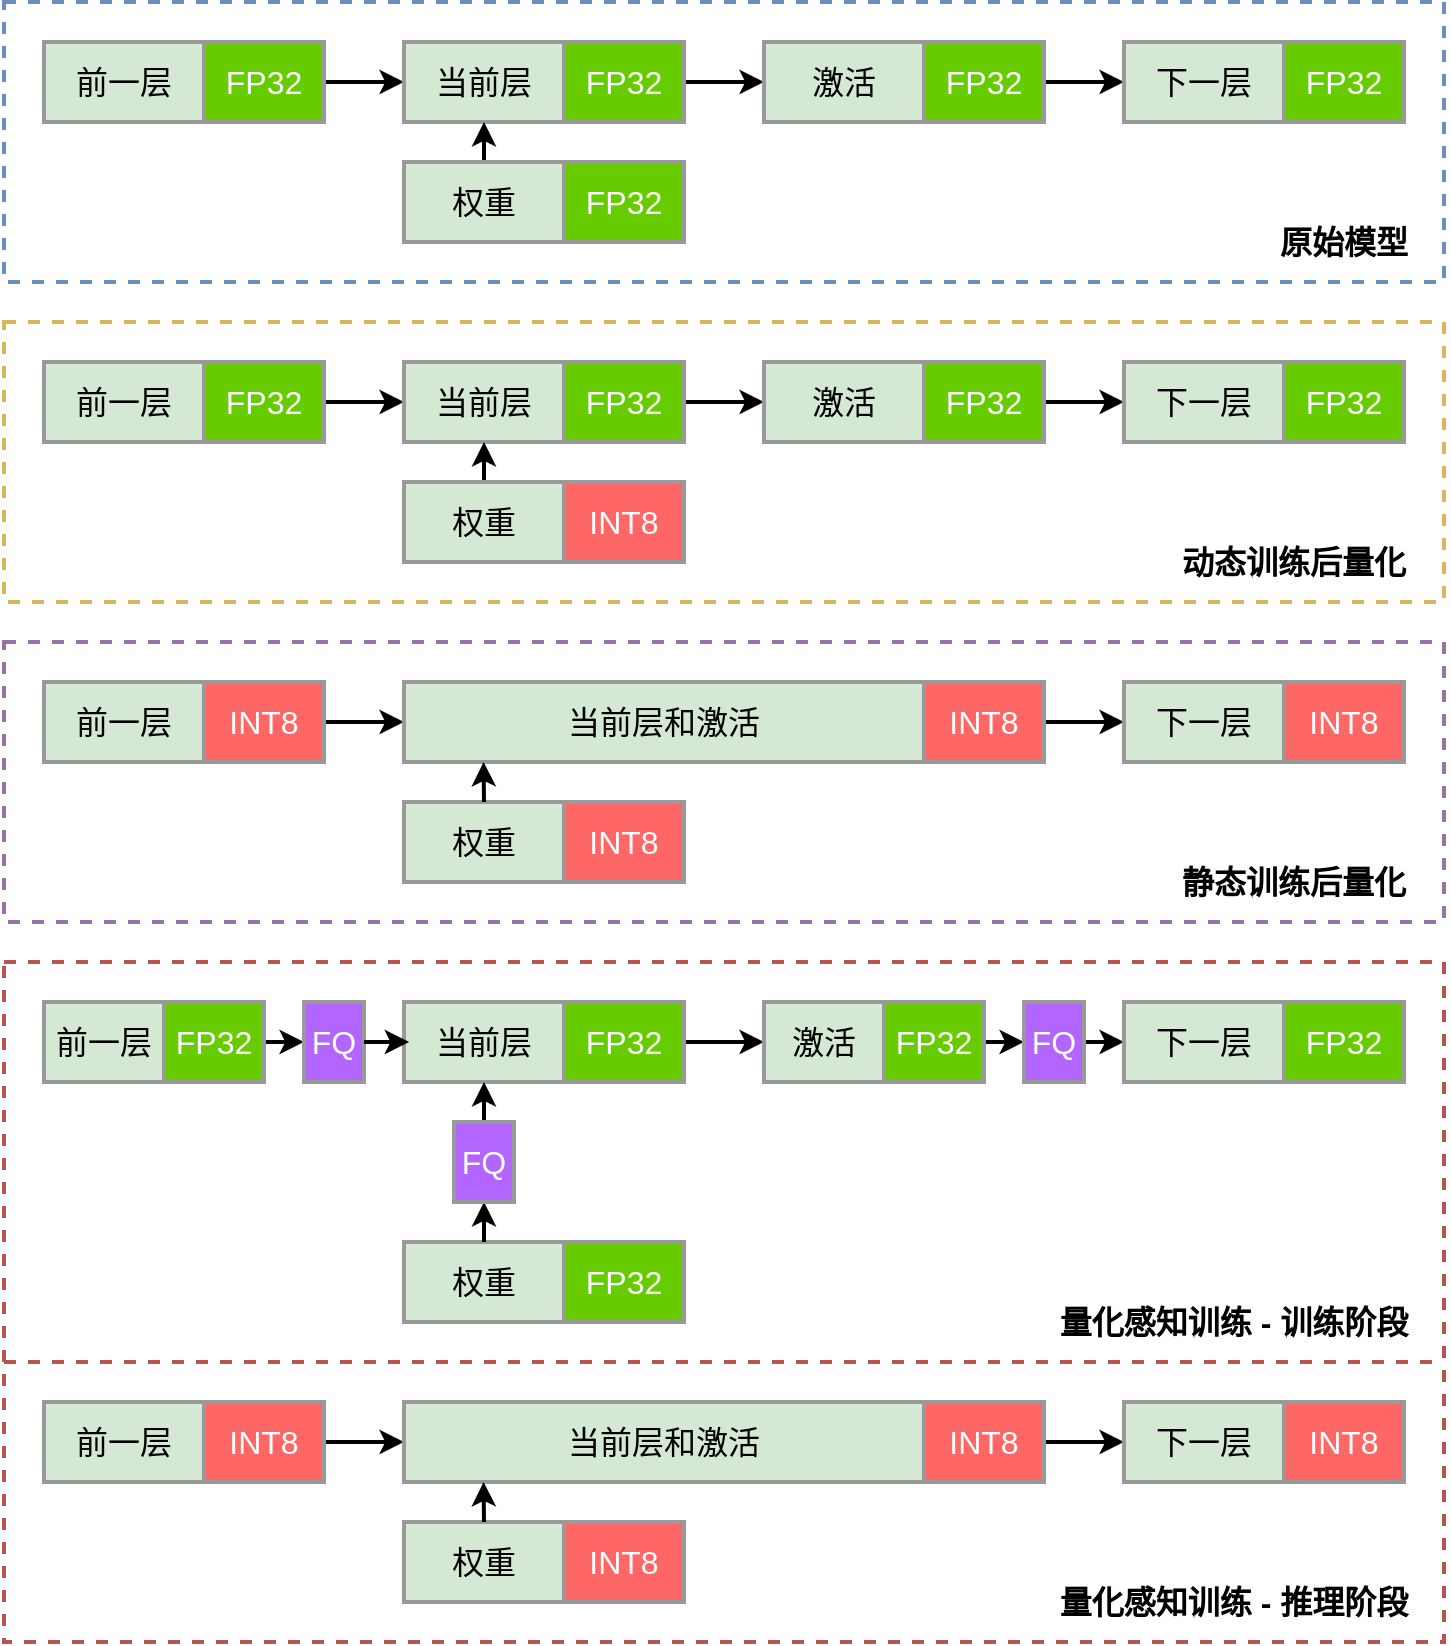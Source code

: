 <mxfile version="24.2.5" type="device">
  <diagram name="第 1 页" id="ABaq6QSCuuKPusna-wMB">
    <mxGraphModel dx="1064" dy="1396" grid="1" gridSize="10" guides="1" tooltips="1" connect="1" arrows="1" fold="1" page="1" pageScale="1" pageWidth="827" pageHeight="1169" math="0" shadow="0">
      <root>
        <mxCell id="0" />
        <mxCell id="1" parent="0" />
        <mxCell id="M2gPaBllIkVykeYbQKTM-17" value="" style="rounded=0;whiteSpace=wrap;html=1;dashed=1;strokeWidth=2;strokeColor=#6c8ebf;fillColor=none;" parent="1" vertex="1">
          <mxGeometry width="720" height="140" as="geometry" />
        </mxCell>
        <mxCell id="M2gPaBllIkVykeYbQKTM-1" value="前一层" style="rounded=0;whiteSpace=wrap;html=1;fontSize=16;strokeWidth=2;strokeColor=#999999;fillColor=#d5e8d4;" parent="1" vertex="1">
          <mxGeometry x="20" y="20" width="80" height="40" as="geometry" />
        </mxCell>
        <mxCell id="M2gPaBllIkVykeYbQKTM-11" style="edgeStyle=orthogonalEdgeStyle;rounded=0;orthogonalLoop=1;jettySize=auto;html=1;exitX=1;exitY=0.5;exitDx=0;exitDy=0;strokeWidth=2;" parent="1" source="M2gPaBllIkVykeYbQKTM-2" target="M2gPaBllIkVykeYbQKTM-3" edge="1">
          <mxGeometry relative="1" as="geometry" />
        </mxCell>
        <mxCell id="M2gPaBllIkVykeYbQKTM-2" value="FP32" style="rounded=0;whiteSpace=wrap;html=1;fontSize=16;strokeWidth=2;strokeColor=#999999;fillColor=#66CC00;fontColor=#ffffff;" parent="1" vertex="1">
          <mxGeometry x="100" y="20" width="60" height="40" as="geometry" />
        </mxCell>
        <mxCell id="M2gPaBllIkVykeYbQKTM-3" value="当前层" style="rounded=0;whiteSpace=wrap;html=1;fontSize=16;strokeWidth=2;strokeColor=#999999;fillColor=#d5e8d4;" parent="1" vertex="1">
          <mxGeometry x="200" y="20" width="80" height="40" as="geometry" />
        </mxCell>
        <mxCell id="M2gPaBllIkVykeYbQKTM-12" style="edgeStyle=orthogonalEdgeStyle;rounded=0;orthogonalLoop=1;jettySize=auto;html=1;exitX=1;exitY=0.5;exitDx=0;exitDy=0;entryX=0;entryY=0.5;entryDx=0;entryDy=0;strokeWidth=2;" parent="1" source="M2gPaBllIkVykeYbQKTM-4" target="M2gPaBllIkVykeYbQKTM-5" edge="1">
          <mxGeometry relative="1" as="geometry" />
        </mxCell>
        <mxCell id="M2gPaBllIkVykeYbQKTM-4" value="FP32" style="rounded=0;whiteSpace=wrap;html=1;fontSize=16;strokeWidth=2;strokeColor=#999999;fillColor=#66CC00;fontColor=#ffffff;" parent="1" vertex="1">
          <mxGeometry x="280" y="20" width="60" height="40" as="geometry" />
        </mxCell>
        <mxCell id="M2gPaBllIkVykeYbQKTM-5" value="激活" style="rounded=0;whiteSpace=wrap;html=1;fontSize=16;strokeWidth=2;strokeColor=#999999;fillColor=#d5e8d4;" parent="1" vertex="1">
          <mxGeometry x="380" y="20" width="80" height="40" as="geometry" />
        </mxCell>
        <mxCell id="M2gPaBllIkVykeYbQKTM-13" style="edgeStyle=orthogonalEdgeStyle;rounded=0;orthogonalLoop=1;jettySize=auto;html=1;exitX=1;exitY=0.5;exitDx=0;exitDy=0;entryX=0;entryY=0.5;entryDx=0;entryDy=0;strokeWidth=2;" parent="1" source="M2gPaBllIkVykeYbQKTM-6" target="M2gPaBllIkVykeYbQKTM-7" edge="1">
          <mxGeometry relative="1" as="geometry" />
        </mxCell>
        <mxCell id="M2gPaBllIkVykeYbQKTM-6" value="FP32" style="rounded=0;whiteSpace=wrap;html=1;fontSize=16;strokeWidth=2;strokeColor=#999999;fillColor=#66CC00;fontColor=#ffffff;" parent="1" vertex="1">
          <mxGeometry x="460" y="20" width="60" height="40" as="geometry" />
        </mxCell>
        <mxCell id="M2gPaBllIkVykeYbQKTM-7" value="下一层" style="rounded=0;whiteSpace=wrap;html=1;fontSize=16;strokeWidth=2;strokeColor=#999999;fillColor=#d5e8d4;" parent="1" vertex="1">
          <mxGeometry x="560" y="20" width="80" height="40" as="geometry" />
        </mxCell>
        <mxCell id="M2gPaBllIkVykeYbQKTM-8" value="FP32" style="rounded=0;whiteSpace=wrap;html=1;fontSize=16;strokeWidth=2;strokeColor=#999999;fillColor=#66CC00;fontColor=#ffffff;" parent="1" vertex="1">
          <mxGeometry x="640" y="20" width="60" height="40" as="geometry" />
        </mxCell>
        <mxCell id="M2gPaBllIkVykeYbQKTM-14" style="edgeStyle=orthogonalEdgeStyle;rounded=0;orthogonalLoop=1;jettySize=auto;html=1;exitX=0.5;exitY=0;exitDx=0;exitDy=0;entryX=0.5;entryY=1;entryDx=0;entryDy=0;strokeWidth=2;" parent="1" source="M2gPaBllIkVykeYbQKTM-9" target="M2gPaBllIkVykeYbQKTM-3" edge="1">
          <mxGeometry relative="1" as="geometry" />
        </mxCell>
        <mxCell id="M2gPaBllIkVykeYbQKTM-9" value="权重" style="rounded=0;whiteSpace=wrap;html=1;fontSize=16;strokeWidth=2;strokeColor=#999999;fillColor=#d5e8d4;" parent="1" vertex="1">
          <mxGeometry x="200" y="80" width="80" height="40" as="geometry" />
        </mxCell>
        <mxCell id="M2gPaBllIkVykeYbQKTM-10" value="FP32" style="rounded=0;whiteSpace=wrap;html=1;fontSize=16;strokeWidth=2;strokeColor=#999999;fillColor=#66CC00;fontColor=#ffffff;" parent="1" vertex="1">
          <mxGeometry x="280" y="80" width="60" height="40" as="geometry" />
        </mxCell>
        <mxCell id="M2gPaBllIkVykeYbQKTM-18" value="" style="rounded=0;whiteSpace=wrap;html=1;dashed=1;strokeWidth=2;strokeColor=#d6b656;fillColor=none;" parent="1" vertex="1">
          <mxGeometry y="160" width="720" height="140" as="geometry" />
        </mxCell>
        <mxCell id="M2gPaBllIkVykeYbQKTM-19" value="" style="rounded=0;whiteSpace=wrap;html=1;dashed=1;strokeWidth=2;strokeColor=#9673a6;fillColor=none;" parent="1" vertex="1">
          <mxGeometry y="320" width="720" height="140" as="geometry" />
        </mxCell>
        <mxCell id="M2gPaBllIkVykeYbQKTM-20" value="" style="rounded=0;whiteSpace=wrap;html=1;dashed=1;strokeWidth=2;strokeColor=#b85450;fillColor=none;" parent="1" vertex="1">
          <mxGeometry y="480" width="720" height="340" as="geometry" />
        </mxCell>
        <mxCell id="M2gPaBllIkVykeYbQKTM-22" value="前一层" style="rounded=0;whiteSpace=wrap;html=1;fontSize=16;strokeWidth=2;strokeColor=#999999;fillColor=#d5e8d4;" parent="1" vertex="1">
          <mxGeometry x="20" y="180" width="80" height="40" as="geometry" />
        </mxCell>
        <mxCell id="M2gPaBllIkVykeYbQKTM-23" style="edgeStyle=orthogonalEdgeStyle;rounded=0;orthogonalLoop=1;jettySize=auto;html=1;exitX=1;exitY=0.5;exitDx=0;exitDy=0;strokeWidth=2;" parent="1" source="M2gPaBllIkVykeYbQKTM-24" target="M2gPaBllIkVykeYbQKTM-25" edge="1">
          <mxGeometry relative="1" as="geometry" />
        </mxCell>
        <mxCell id="M2gPaBllIkVykeYbQKTM-24" value="FP32" style="rounded=0;whiteSpace=wrap;html=1;fontSize=16;strokeWidth=2;strokeColor=#999999;fillColor=#66CC00;fontColor=#ffffff;" parent="1" vertex="1">
          <mxGeometry x="100" y="180" width="60" height="40" as="geometry" />
        </mxCell>
        <mxCell id="M2gPaBllIkVykeYbQKTM-25" value="当前层" style="rounded=0;whiteSpace=wrap;html=1;fontSize=16;strokeWidth=2;strokeColor=#999999;fillColor=#d5e8d4;" parent="1" vertex="1">
          <mxGeometry x="200" y="180" width="80" height="40" as="geometry" />
        </mxCell>
        <mxCell id="M2gPaBllIkVykeYbQKTM-26" style="edgeStyle=orthogonalEdgeStyle;rounded=0;orthogonalLoop=1;jettySize=auto;html=1;exitX=1;exitY=0.5;exitDx=0;exitDy=0;entryX=0;entryY=0.5;entryDx=0;entryDy=0;strokeWidth=2;" parent="1" source="M2gPaBllIkVykeYbQKTM-27" target="M2gPaBllIkVykeYbQKTM-28" edge="1">
          <mxGeometry relative="1" as="geometry" />
        </mxCell>
        <mxCell id="M2gPaBllIkVykeYbQKTM-27" value="FP32" style="rounded=0;whiteSpace=wrap;html=1;fontSize=16;strokeWidth=2;strokeColor=#999999;fillColor=#66CC00;fontColor=#ffffff;" parent="1" vertex="1">
          <mxGeometry x="280" y="180" width="60" height="40" as="geometry" />
        </mxCell>
        <mxCell id="M2gPaBllIkVykeYbQKTM-28" value="激活" style="rounded=0;whiteSpace=wrap;html=1;fontSize=16;strokeWidth=2;strokeColor=#999999;fillColor=#d5e8d4;" parent="1" vertex="1">
          <mxGeometry x="380" y="180" width="80" height="40" as="geometry" />
        </mxCell>
        <mxCell id="M2gPaBllIkVykeYbQKTM-29" style="edgeStyle=orthogonalEdgeStyle;rounded=0;orthogonalLoop=1;jettySize=auto;html=1;exitX=1;exitY=0.5;exitDx=0;exitDy=0;entryX=0;entryY=0.5;entryDx=0;entryDy=0;strokeWidth=2;" parent="1" source="M2gPaBllIkVykeYbQKTM-30" target="M2gPaBllIkVykeYbQKTM-31" edge="1">
          <mxGeometry relative="1" as="geometry" />
        </mxCell>
        <mxCell id="M2gPaBllIkVykeYbQKTM-30" value="FP32" style="rounded=0;whiteSpace=wrap;html=1;fontSize=16;strokeWidth=2;strokeColor=#999999;fillColor=#66CC00;fontColor=#ffffff;" parent="1" vertex="1">
          <mxGeometry x="460" y="180" width="60" height="40" as="geometry" />
        </mxCell>
        <mxCell id="M2gPaBllIkVykeYbQKTM-31" value="下一层" style="rounded=0;whiteSpace=wrap;html=1;fontSize=16;strokeWidth=2;strokeColor=#999999;fillColor=#d5e8d4;" parent="1" vertex="1">
          <mxGeometry x="560" y="180" width="80" height="40" as="geometry" />
        </mxCell>
        <mxCell id="M2gPaBllIkVykeYbQKTM-32" value="FP32" style="rounded=0;whiteSpace=wrap;html=1;fontSize=16;strokeWidth=2;strokeColor=#999999;fillColor=#66CC00;fontColor=#ffffff;" parent="1" vertex="1">
          <mxGeometry x="640" y="180" width="60" height="40" as="geometry" />
        </mxCell>
        <mxCell id="M2gPaBllIkVykeYbQKTM-33" style="edgeStyle=orthogonalEdgeStyle;rounded=0;orthogonalLoop=1;jettySize=auto;html=1;exitX=0.5;exitY=0;exitDx=0;exitDy=0;entryX=0.5;entryY=1;entryDx=0;entryDy=0;strokeWidth=2;" parent="1" source="M2gPaBllIkVykeYbQKTM-34" target="M2gPaBllIkVykeYbQKTM-25" edge="1">
          <mxGeometry relative="1" as="geometry" />
        </mxCell>
        <mxCell id="M2gPaBllIkVykeYbQKTM-34" value="权重" style="rounded=0;whiteSpace=wrap;html=1;fontSize=16;strokeWidth=2;strokeColor=#999999;fillColor=#d5e8d4;" parent="1" vertex="1">
          <mxGeometry x="200" y="240" width="80" height="40" as="geometry" />
        </mxCell>
        <mxCell id="M2gPaBllIkVykeYbQKTM-35" value="INT8" style="rounded=0;whiteSpace=wrap;html=1;fontSize=16;strokeWidth=2;strokeColor=#999999;fillColor=#FF6666;fontColor=#ffffff;" parent="1" vertex="1">
          <mxGeometry x="280" y="240" width="60" height="40" as="geometry" />
        </mxCell>
        <mxCell id="M2gPaBllIkVykeYbQKTM-36" value="前一层" style="rounded=0;whiteSpace=wrap;html=1;fontSize=16;strokeWidth=2;strokeColor=#999999;fillColor=#d5e8d4;" parent="1" vertex="1">
          <mxGeometry x="20" y="340" width="80" height="40" as="geometry" />
        </mxCell>
        <mxCell id="M2gPaBllIkVykeYbQKTM-37" style="edgeStyle=orthogonalEdgeStyle;rounded=0;orthogonalLoop=1;jettySize=auto;html=1;exitX=1;exitY=0.5;exitDx=0;exitDy=0;strokeWidth=2;" parent="1" source="M2gPaBllIkVykeYbQKTM-38" target="M2gPaBllIkVykeYbQKTM-39" edge="1">
          <mxGeometry relative="1" as="geometry" />
        </mxCell>
        <mxCell id="M2gPaBllIkVykeYbQKTM-38" value="INT8" style="rounded=0;whiteSpace=wrap;html=1;fontSize=16;strokeWidth=2;strokeColor=#999999;fillColor=#FF6666;fontColor=#ffffff;" parent="1" vertex="1">
          <mxGeometry x="100" y="340" width="60" height="40" as="geometry" />
        </mxCell>
        <mxCell id="M2gPaBllIkVykeYbQKTM-39" value="当前层和激活" style="rounded=0;whiteSpace=wrap;html=1;fontSize=16;strokeWidth=2;strokeColor=#999999;fillColor=#d5e8d4;" parent="1" vertex="1">
          <mxGeometry x="200" y="340" width="260" height="40" as="geometry" />
        </mxCell>
        <mxCell id="M2gPaBllIkVykeYbQKTM-43" style="edgeStyle=orthogonalEdgeStyle;rounded=0;orthogonalLoop=1;jettySize=auto;html=1;exitX=1;exitY=0.5;exitDx=0;exitDy=0;entryX=0;entryY=0.5;entryDx=0;entryDy=0;strokeWidth=2;" parent="1" source="M2gPaBllIkVykeYbQKTM-44" target="M2gPaBllIkVykeYbQKTM-45" edge="1">
          <mxGeometry relative="1" as="geometry" />
        </mxCell>
        <mxCell id="M2gPaBllIkVykeYbQKTM-44" value="INT8" style="rounded=0;whiteSpace=wrap;html=1;fontSize=16;strokeWidth=2;strokeColor=#999999;fillColor=#FF6666;fontColor=#ffffff;" parent="1" vertex="1">
          <mxGeometry x="460" y="340" width="60" height="40" as="geometry" />
        </mxCell>
        <mxCell id="M2gPaBllIkVykeYbQKTM-45" value="下一层" style="rounded=0;whiteSpace=wrap;html=1;fontSize=16;strokeWidth=2;strokeColor=#999999;fillColor=#d5e8d4;" parent="1" vertex="1">
          <mxGeometry x="560" y="340" width="80" height="40" as="geometry" />
        </mxCell>
        <mxCell id="M2gPaBllIkVykeYbQKTM-46" value="INT8" style="rounded=0;whiteSpace=wrap;html=1;fontSize=16;strokeWidth=2;strokeColor=#999999;fillColor=#FF6666;fontColor=#ffffff;" parent="1" vertex="1">
          <mxGeometry x="640" y="340" width="60" height="40" as="geometry" />
        </mxCell>
        <mxCell id="M2gPaBllIkVykeYbQKTM-48" value="权重" style="rounded=0;whiteSpace=wrap;html=1;fontSize=16;strokeWidth=2;strokeColor=#999999;fillColor=#d5e8d4;" parent="1" vertex="1">
          <mxGeometry x="200" y="400" width="80" height="40" as="geometry" />
        </mxCell>
        <mxCell id="M2gPaBllIkVykeYbQKTM-49" value="INT8" style="rounded=0;whiteSpace=wrap;html=1;fontSize=16;strokeWidth=2;strokeColor=#999999;fillColor=#FF6666;fontColor=#ffffff;" parent="1" vertex="1">
          <mxGeometry x="280" y="400" width="60" height="40" as="geometry" />
        </mxCell>
        <mxCell id="M2gPaBllIkVykeYbQKTM-50" style="edgeStyle=none;rounded=0;orthogonalLoop=1;jettySize=auto;html=1;exitX=0.5;exitY=0;exitDx=0;exitDy=0;entryX=0.153;entryY=1;entryDx=0;entryDy=0;entryPerimeter=0;strokeWidth=2;" parent="1" source="M2gPaBllIkVykeYbQKTM-48" target="M2gPaBllIkVykeYbQKTM-39" edge="1">
          <mxGeometry relative="1" as="geometry" />
        </mxCell>
        <mxCell id="M2gPaBllIkVykeYbQKTM-52" value="前一层" style="rounded=0;whiteSpace=wrap;html=1;fontSize=16;strokeWidth=2;strokeColor=#999999;fillColor=#d5e8d4;" parent="1" vertex="1">
          <mxGeometry x="20" y="700" width="80" height="40" as="geometry" />
        </mxCell>
        <mxCell id="M2gPaBllIkVykeYbQKTM-53" style="edgeStyle=orthogonalEdgeStyle;rounded=0;orthogonalLoop=1;jettySize=auto;html=1;exitX=1;exitY=0.5;exitDx=0;exitDy=0;strokeWidth=2;" parent="1" source="M2gPaBllIkVykeYbQKTM-54" target="M2gPaBllIkVykeYbQKTM-55" edge="1">
          <mxGeometry relative="1" as="geometry" />
        </mxCell>
        <mxCell id="M2gPaBllIkVykeYbQKTM-54" value="INT8" style="rounded=0;whiteSpace=wrap;html=1;fontSize=16;strokeWidth=2;strokeColor=#999999;fillColor=#FF6666;fontColor=#ffffff;" parent="1" vertex="1">
          <mxGeometry x="100" y="700" width="60" height="40" as="geometry" />
        </mxCell>
        <mxCell id="M2gPaBllIkVykeYbQKTM-55" value="当前层和激活" style="rounded=0;whiteSpace=wrap;html=1;fontSize=16;strokeWidth=2;strokeColor=#999999;fillColor=#d5e8d4;" parent="1" vertex="1">
          <mxGeometry x="200" y="700" width="260" height="40" as="geometry" />
        </mxCell>
        <mxCell id="M2gPaBllIkVykeYbQKTM-56" style="edgeStyle=orthogonalEdgeStyle;rounded=0;orthogonalLoop=1;jettySize=auto;html=1;exitX=1;exitY=0.5;exitDx=0;exitDy=0;entryX=0;entryY=0.5;entryDx=0;entryDy=0;strokeWidth=2;" parent="1" source="M2gPaBllIkVykeYbQKTM-57" target="M2gPaBllIkVykeYbQKTM-58" edge="1">
          <mxGeometry relative="1" as="geometry" />
        </mxCell>
        <mxCell id="M2gPaBllIkVykeYbQKTM-57" value="INT8" style="rounded=0;whiteSpace=wrap;html=1;fontSize=16;strokeWidth=2;strokeColor=#999999;fillColor=#FF6666;fontColor=#ffffff;" parent="1" vertex="1">
          <mxGeometry x="460" y="700" width="60" height="40" as="geometry" />
        </mxCell>
        <mxCell id="M2gPaBllIkVykeYbQKTM-58" value="下一层" style="rounded=0;whiteSpace=wrap;html=1;fontSize=16;strokeWidth=2;strokeColor=#999999;fillColor=#d5e8d4;" parent="1" vertex="1">
          <mxGeometry x="560" y="700" width="80" height="40" as="geometry" />
        </mxCell>
        <mxCell id="M2gPaBllIkVykeYbQKTM-59" value="INT8" style="rounded=0;whiteSpace=wrap;html=1;fontSize=16;strokeWidth=2;strokeColor=#999999;fillColor=#FF6666;fontColor=#ffffff;" parent="1" vertex="1">
          <mxGeometry x="640" y="700" width="60" height="40" as="geometry" />
        </mxCell>
        <mxCell id="M2gPaBllIkVykeYbQKTM-60" value="权重" style="rounded=0;whiteSpace=wrap;html=1;fontSize=16;strokeWidth=2;strokeColor=#999999;fillColor=#d5e8d4;" parent="1" vertex="1">
          <mxGeometry x="200" y="760" width="80" height="40" as="geometry" />
        </mxCell>
        <mxCell id="M2gPaBllIkVykeYbQKTM-61" value="INT8" style="rounded=0;whiteSpace=wrap;html=1;fontSize=16;strokeWidth=2;strokeColor=#999999;fillColor=#FF6666;fontColor=#ffffff;" parent="1" vertex="1">
          <mxGeometry x="280" y="760" width="60" height="40" as="geometry" />
        </mxCell>
        <mxCell id="M2gPaBllIkVykeYbQKTM-62" style="edgeStyle=none;rounded=0;orthogonalLoop=1;jettySize=auto;html=1;exitX=0.5;exitY=0;exitDx=0;exitDy=0;entryX=0.153;entryY=1;entryDx=0;entryDy=0;entryPerimeter=0;strokeWidth=2;" parent="1" source="M2gPaBllIkVykeYbQKTM-60" target="M2gPaBllIkVykeYbQKTM-55" edge="1">
          <mxGeometry relative="1" as="geometry" />
        </mxCell>
        <mxCell id="M2gPaBllIkVykeYbQKTM-63" value="前一层" style="rounded=0;whiteSpace=wrap;html=1;fontSize=16;strokeWidth=2;strokeColor=#999999;fillColor=#d5e8d4;" parent="1" vertex="1">
          <mxGeometry x="20" y="500" width="60" height="40" as="geometry" />
        </mxCell>
        <mxCell id="M2gPaBllIkVykeYbQKTM-64" style="edgeStyle=orthogonalEdgeStyle;rounded=0;orthogonalLoop=1;jettySize=auto;html=1;exitX=1;exitY=0.5;exitDx=0;exitDy=0;strokeWidth=2;entryX=0;entryY=0.5;entryDx=0;entryDy=0;" parent="1" source="M2gPaBllIkVykeYbQKTM-65" target="M2gPaBllIkVykeYbQKTM-77" edge="1">
          <mxGeometry relative="1" as="geometry" />
        </mxCell>
        <mxCell id="M2gPaBllIkVykeYbQKTM-65" value="FP32" style="rounded=0;whiteSpace=wrap;html=1;fontSize=16;strokeWidth=2;strokeColor=#999999;fillColor=#66CC00;fontColor=#ffffff;" parent="1" vertex="1">
          <mxGeometry x="80" y="500" width="50" height="40" as="geometry" />
        </mxCell>
        <mxCell id="M2gPaBllIkVykeYbQKTM-66" value="当前层" style="rounded=0;whiteSpace=wrap;html=1;fontSize=16;strokeWidth=2;strokeColor=#999999;fillColor=#d5e8d4;" parent="1" vertex="1">
          <mxGeometry x="200" y="500" width="80" height="40" as="geometry" />
        </mxCell>
        <mxCell id="M2gPaBllIkVykeYbQKTM-67" style="edgeStyle=orthogonalEdgeStyle;rounded=0;orthogonalLoop=1;jettySize=auto;html=1;exitX=1;exitY=0.5;exitDx=0;exitDy=0;entryX=0;entryY=0.5;entryDx=0;entryDy=0;strokeWidth=2;" parent="1" source="M2gPaBllIkVykeYbQKTM-68" target="M2gPaBllIkVykeYbQKTM-69" edge="1">
          <mxGeometry relative="1" as="geometry" />
        </mxCell>
        <mxCell id="M2gPaBllIkVykeYbQKTM-68" value="FP32" style="rounded=0;whiteSpace=wrap;html=1;fontSize=16;strokeWidth=2;strokeColor=#999999;fillColor=#66CC00;fontColor=#ffffff;" parent="1" vertex="1">
          <mxGeometry x="280" y="500" width="60" height="40" as="geometry" />
        </mxCell>
        <mxCell id="M2gPaBllIkVykeYbQKTM-69" value="激活" style="rounded=0;whiteSpace=wrap;html=1;fontSize=16;strokeWidth=2;strokeColor=#999999;fillColor=#d5e8d4;" parent="1" vertex="1">
          <mxGeometry x="380" y="500" width="60" height="40" as="geometry" />
        </mxCell>
        <mxCell id="M2gPaBllIkVykeYbQKTM-70" style="edgeStyle=orthogonalEdgeStyle;rounded=0;orthogonalLoop=1;jettySize=auto;html=1;entryX=0;entryY=0.5;entryDx=0;entryDy=0;strokeWidth=2;exitX=1;exitY=0.5;exitDx=0;exitDy=0;" parent="1" source="M2gPaBllIkVykeYbQKTM-80" target="M2gPaBllIkVykeYbQKTM-72" edge="1">
          <mxGeometry relative="1" as="geometry" />
        </mxCell>
        <mxCell id="M2gPaBllIkVykeYbQKTM-81" style="edgeStyle=none;rounded=0;orthogonalLoop=1;jettySize=auto;html=1;exitX=1;exitY=0.5;exitDx=0;exitDy=0;entryX=0;entryY=0.5;entryDx=0;entryDy=0;strokeWidth=2;" parent="1" source="M2gPaBllIkVykeYbQKTM-71" target="M2gPaBllIkVykeYbQKTM-80" edge="1">
          <mxGeometry relative="1" as="geometry" />
        </mxCell>
        <mxCell id="M2gPaBllIkVykeYbQKTM-71" value="FP32" style="rounded=0;whiteSpace=wrap;html=1;fontSize=16;strokeWidth=2;strokeColor=#999999;fillColor=#66CC00;fontColor=#ffffff;" parent="1" vertex="1">
          <mxGeometry x="440" y="500" width="50" height="40" as="geometry" />
        </mxCell>
        <mxCell id="M2gPaBllIkVykeYbQKTM-72" value="下一层" style="rounded=0;whiteSpace=wrap;html=1;fontSize=16;strokeWidth=2;strokeColor=#999999;fillColor=#d5e8d4;" parent="1" vertex="1">
          <mxGeometry x="560" y="500" width="80" height="40" as="geometry" />
        </mxCell>
        <mxCell id="M2gPaBllIkVykeYbQKTM-73" value="FP32" style="rounded=0;whiteSpace=wrap;html=1;fontSize=16;strokeWidth=2;strokeColor=#999999;fillColor=#66CC00;fontColor=#ffffff;" parent="1" vertex="1">
          <mxGeometry x="640" y="500" width="60" height="40" as="geometry" />
        </mxCell>
        <mxCell id="M2gPaBllIkVykeYbQKTM-74" style="edgeStyle=orthogonalEdgeStyle;rounded=0;orthogonalLoop=1;jettySize=auto;html=1;exitX=0.5;exitY=0;exitDx=0;exitDy=0;entryX=0.5;entryY=1;entryDx=0;entryDy=0;strokeWidth=2;" parent="1" source="M2gPaBllIkVykeYbQKTM-82" target="M2gPaBllIkVykeYbQKTM-66" edge="1">
          <mxGeometry relative="1" as="geometry" />
        </mxCell>
        <mxCell id="M2gPaBllIkVykeYbQKTM-75" value="权重" style="rounded=0;whiteSpace=wrap;html=1;fontSize=16;strokeWidth=2;strokeColor=#999999;fillColor=#d5e8d4;" parent="1" vertex="1">
          <mxGeometry x="200" y="620" width="80" height="40" as="geometry" />
        </mxCell>
        <mxCell id="M2gPaBllIkVykeYbQKTM-77" value="FQ" style="rounded=0;whiteSpace=wrap;html=1;fontSize=16;strokeWidth=2;strokeColor=#999999;fillColor=#B266FF;fontColor=#ffffff;" parent="1" vertex="1">
          <mxGeometry x="150" y="500" width="30" height="40" as="geometry" />
        </mxCell>
        <mxCell id="M2gPaBllIkVykeYbQKTM-79" style="edgeStyle=orthogonalEdgeStyle;rounded=0;orthogonalLoop=1;jettySize=auto;html=1;exitX=1;exitY=0.5;exitDx=0;exitDy=0;strokeWidth=2;entryX=0.033;entryY=0.508;entryDx=0;entryDy=0;entryPerimeter=0;" parent="1" source="M2gPaBllIkVykeYbQKTM-77" target="M2gPaBllIkVykeYbQKTM-66" edge="1">
          <mxGeometry relative="1" as="geometry">
            <mxPoint x="140" y="530" as="sourcePoint" />
            <mxPoint x="160" y="530" as="targetPoint" />
          </mxGeometry>
        </mxCell>
        <mxCell id="M2gPaBllIkVykeYbQKTM-80" value="FQ" style="rounded=0;whiteSpace=wrap;html=1;fontSize=16;strokeWidth=2;strokeColor=#999999;fillColor=#B266FF;fontColor=#ffffff;" parent="1" vertex="1">
          <mxGeometry x="510" y="500" width="30" height="40" as="geometry" />
        </mxCell>
        <mxCell id="M2gPaBllIkVykeYbQKTM-83" value="" style="edgeStyle=orthogonalEdgeStyle;rounded=0;orthogonalLoop=1;jettySize=auto;html=1;exitX=0.5;exitY=0;exitDx=0;exitDy=0;entryX=0.5;entryY=1;entryDx=0;entryDy=0;strokeWidth=2;" parent="1" source="M2gPaBllIkVykeYbQKTM-75" target="M2gPaBllIkVykeYbQKTM-82" edge="1">
          <mxGeometry relative="1" as="geometry">
            <mxPoint x="240" y="650" as="sourcePoint" />
            <mxPoint x="240" y="540" as="targetPoint" />
          </mxGeometry>
        </mxCell>
        <mxCell id="M2gPaBllIkVykeYbQKTM-82" value="FQ" style="rounded=0;whiteSpace=wrap;html=1;fontSize=16;strokeWidth=2;strokeColor=#999999;fillColor=#B266FF;fontColor=#ffffff;" parent="1" vertex="1">
          <mxGeometry x="225" y="560" width="30" height="40" as="geometry" />
        </mxCell>
        <mxCell id="M2gPaBllIkVykeYbQKTM-84" value="" style="endArrow=none;dashed=1;html=1;rounded=0;exitX=0;exitY=0.5;exitDx=0;exitDy=0;entryX=1;entryY=0.5;entryDx=0;entryDy=0;strokeWidth=2;strokeColor=#B85450;" parent="1" edge="1">
          <mxGeometry width="50" height="50" relative="1" as="geometry">
            <mxPoint x="-2.274e-13" y="680" as="sourcePoint" />
            <mxPoint x="720" y="680" as="targetPoint" />
          </mxGeometry>
        </mxCell>
        <mxCell id="M2gPaBllIkVykeYbQKTM-85" value="原始模型" style="text;html=1;align=center;verticalAlign=middle;whiteSpace=wrap;rounded=0;fontSize=16;fontStyle=1" parent="1" vertex="1">
          <mxGeometry x="620" y="100" width="100" height="40" as="geometry" />
        </mxCell>
        <mxCell id="M2gPaBllIkVykeYbQKTM-86" value="动态训练后量化" style="text;html=1;align=center;verticalAlign=middle;whiteSpace=wrap;rounded=0;fontSize=16;fontStyle=1" parent="1" vertex="1">
          <mxGeometry x="570" y="260" width="150" height="40" as="geometry" />
        </mxCell>
        <mxCell id="M2gPaBllIkVykeYbQKTM-87" value="静态训练后量化" style="text;html=1;align=center;verticalAlign=middle;whiteSpace=wrap;rounded=0;fontSize=16;fontStyle=1" parent="1" vertex="1">
          <mxGeometry x="570" y="420" width="150" height="40" as="geometry" />
        </mxCell>
        <mxCell id="M2gPaBllIkVykeYbQKTM-88" value="量化感知训练 - 训练阶段" style="text;html=1;align=center;verticalAlign=middle;whiteSpace=wrap;rounded=0;fontSize=16;fontStyle=1" parent="1" vertex="1">
          <mxGeometry x="510" y="640" width="210" height="40" as="geometry" />
        </mxCell>
        <mxCell id="M2gPaBllIkVykeYbQKTM-89" value="量化感知训练 - 推理阶段" style="text;html=1;align=center;verticalAlign=middle;whiteSpace=wrap;rounded=0;fontSize=16;fontStyle=1" parent="1" vertex="1">
          <mxGeometry x="510" y="780" width="210" height="40" as="geometry" />
        </mxCell>
        <mxCell id="M2gPaBllIkVykeYbQKTM-90" value="FP32" style="rounded=0;whiteSpace=wrap;html=1;fontSize=16;strokeWidth=2;strokeColor=#999999;fillColor=#66CC00;fontColor=#ffffff;" parent="1" vertex="1">
          <mxGeometry x="280" y="620" width="60" height="40" as="geometry" />
        </mxCell>
      </root>
    </mxGraphModel>
  </diagram>
</mxfile>

